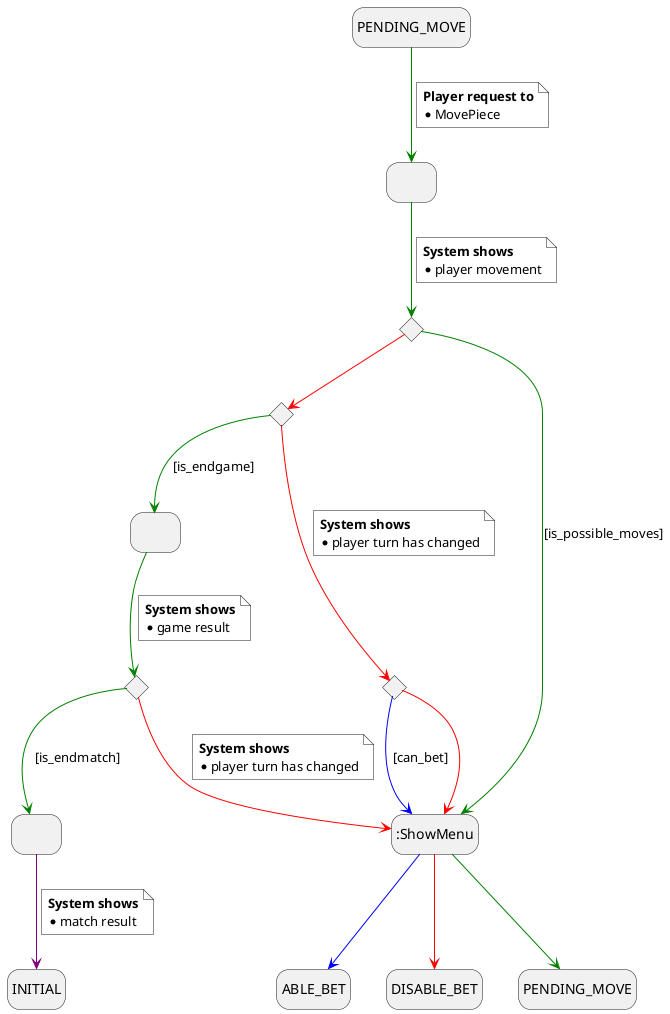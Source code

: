 @startuml
hide empty description

state INITIAL
state ABLE_BET
state DISABLE_BET
state PENDING_MOVE
state "PENDING_MOVE" as PENDING_MOVE2

state " " as 1
state " " as endgame
state " " as endmatch

state is_endgame <<choice>>
state is_endmatch <<choice>>
state is_possible_moves <<choice>>
state can_bet <<choice>>

1 -[#green]-> is_possible_moves
note on link #white
    <b>System shows</b>
    * player movement
end note

is_possible_moves -[#green]-> :ShowMenu : [is_possible_moves]
is_possible_moves -[#red]-> is_endgame

is_endgame -[#green]-> endgame : [is_endgame]
endgame -[#green]-> is_endmatch
note on link #white
    <b>System shows</b>
    * game result
end note
is_endgame -[#red]-> can_bet
note on link #white
    <b>System shows</b>
    * player turn has changed
end note

is_endmatch -[#green]-> endmatch : [is_endmatch]
endmatch -[#purple]-> INITIAL
note on link #white
    <b>System shows</b>
    * match result
end note
is_endmatch -[#red]-> :ShowMenu
note on link #white
    <b>System shows</b>
    * player turn has changed
end note

can_bet -[#blue]-> :ShowMenu : [can_bet]
can_bet -[#red]-> :ShowMenu


PENDING_MOVE -[#green]-> 1
note on link #white
    <b>Player request to</b>
    * MovePiece
end note

:ShowMenu -[#red]-> DISABLE_BET
:ShowMenu -[#blue]-> ABLE_BET
:ShowMenu -[#green]->  PENDING_MOVE2
